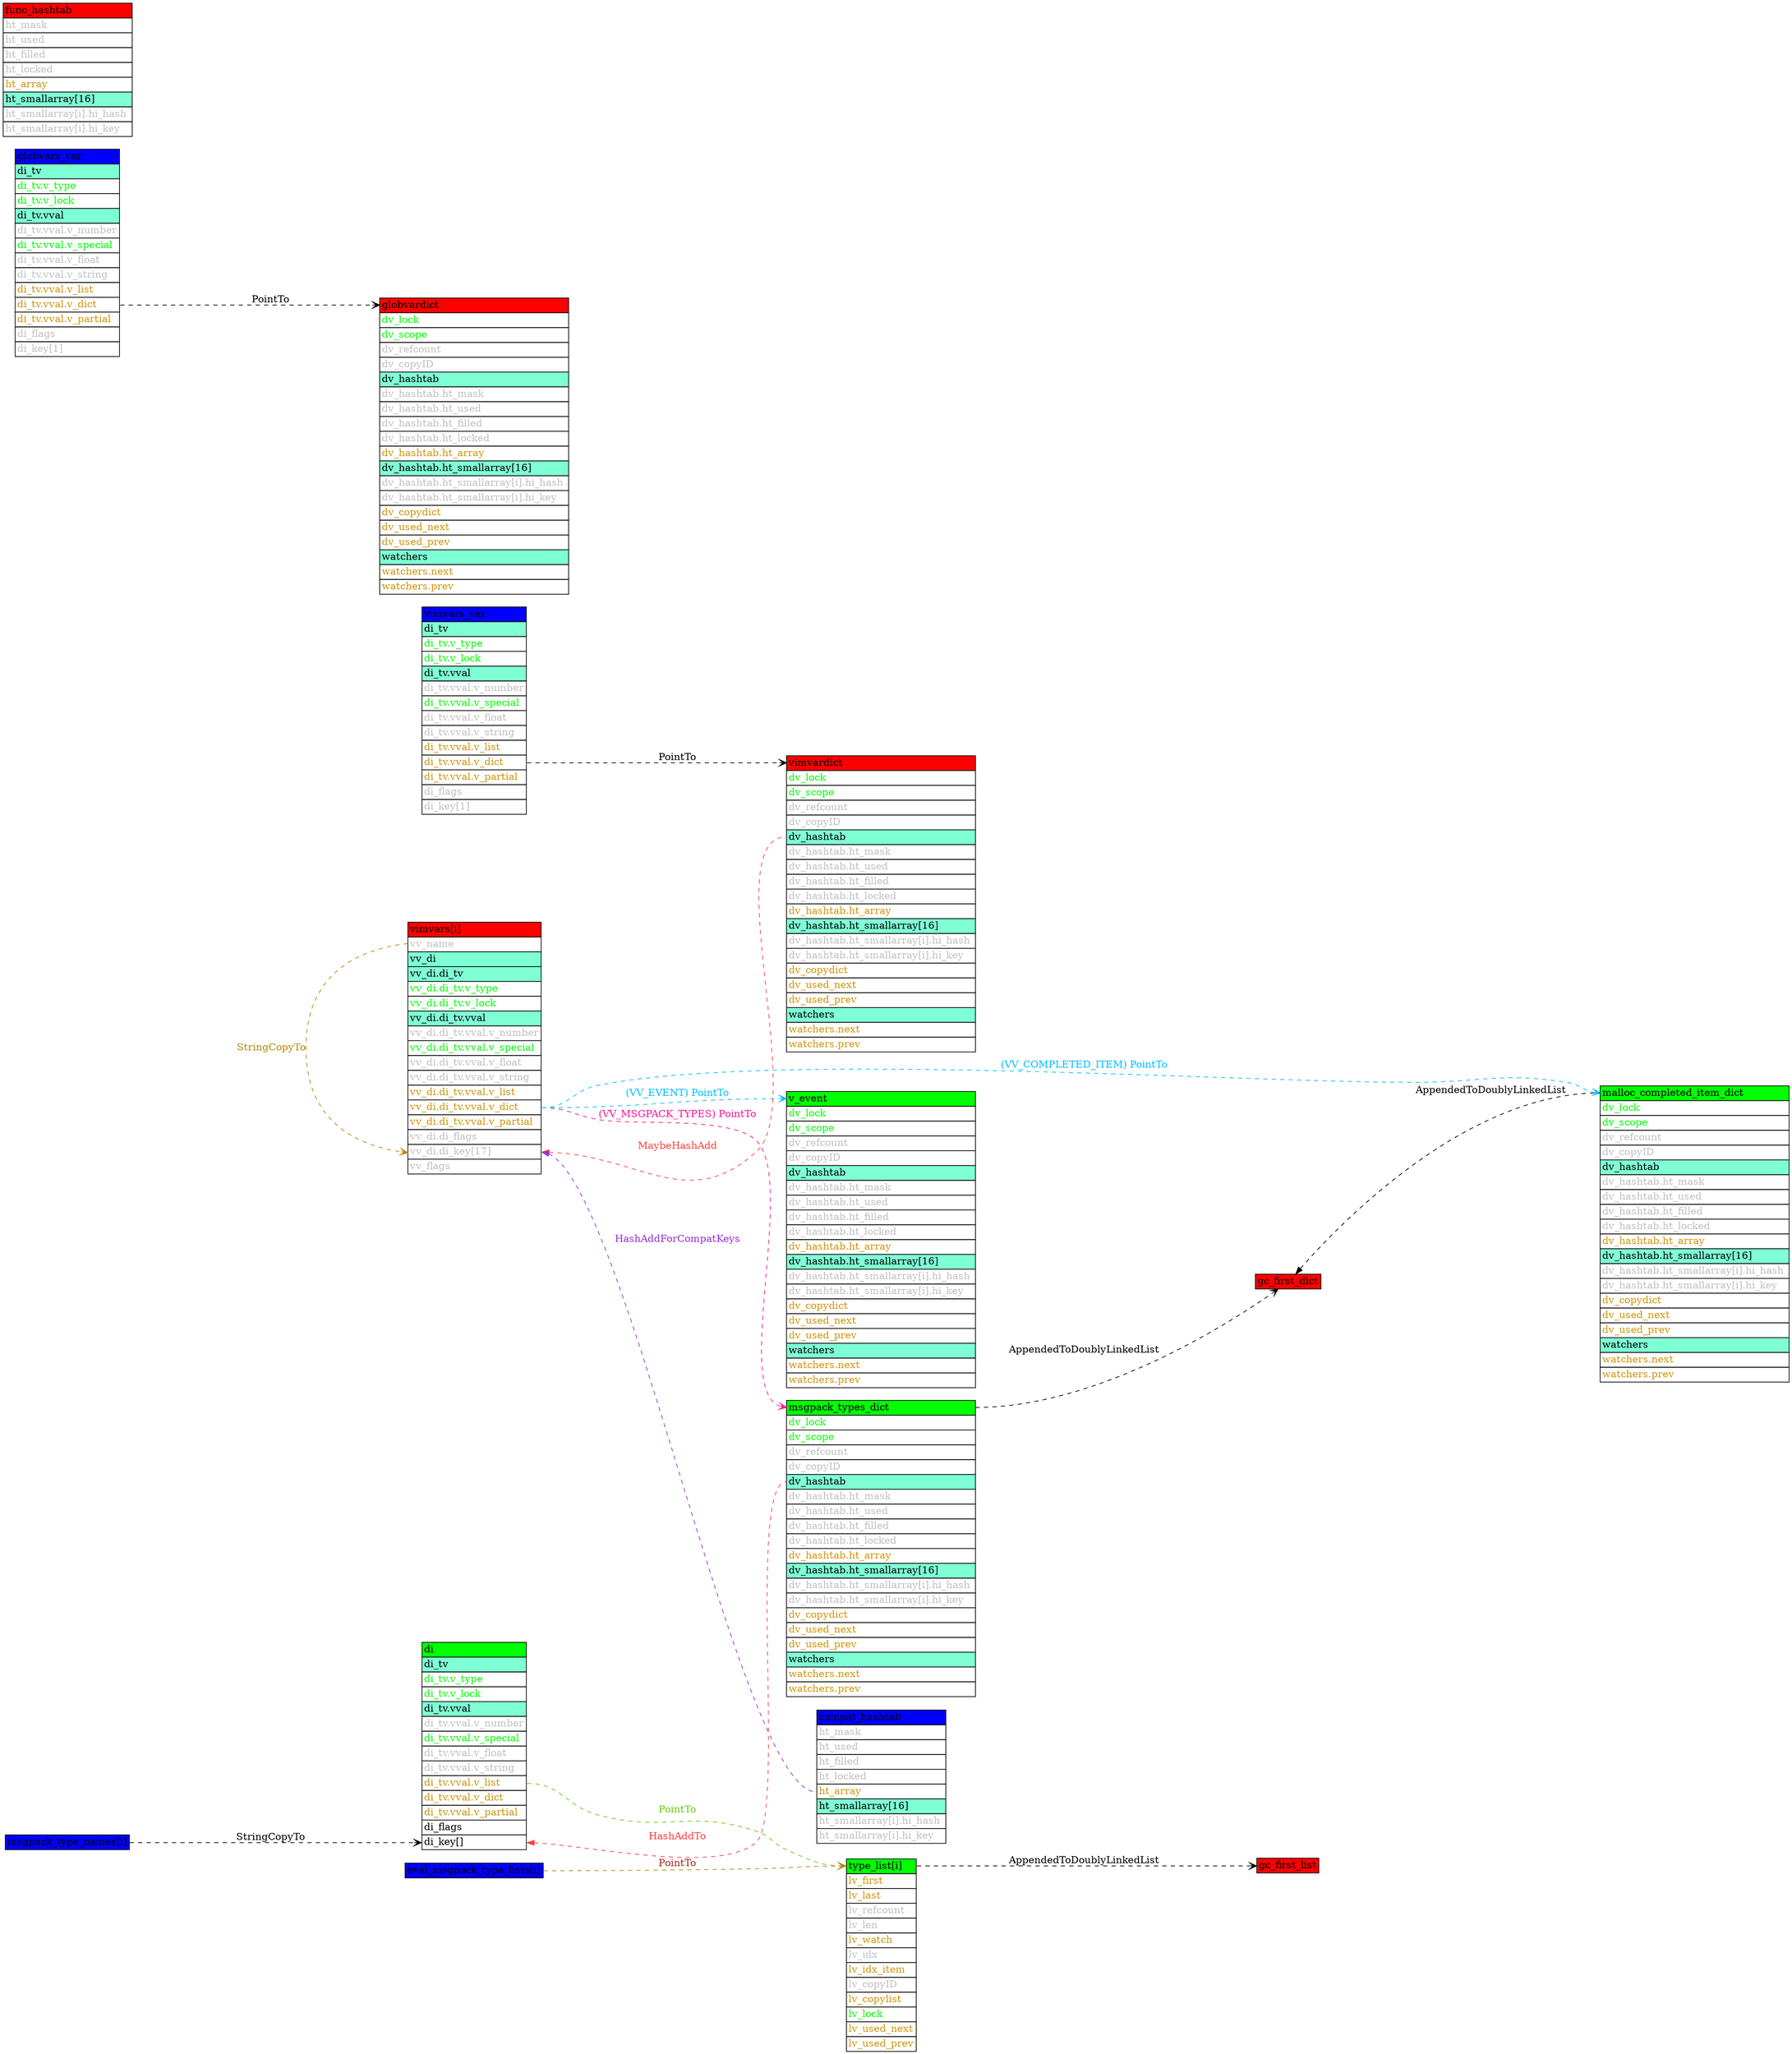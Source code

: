 digraph "GlobalVariables"
{
    /* global attributes */
    fontname="Helvetica"
    fontsize="10"
    rankdir="LR"
    ranksep="1.0 equally"
    /* edge attributes */
    edge [labelfontname="Helvetica", labelfontsize="10", arrowhead="open", style="dashed", color=black];
    /* node attributes */
    node [color="black", fillcolor="white", style="filled", fontcolor="black", shape=none, width=0, height=0, margin=0];

    # global variable
    vimvars [label=<
    <TABLE BORDER="0" CELLBORDER="1" CELLSPACING="0">
        <TR><TD ALIGN="LEFT" PORT="f0" TITLE="vimvar" HREF="" BGCOLOR="red"><FONT COLOR="black">vimvars[i]</FONT></TD></TR>
        <TR><TD ALIGN="LEFT" PORT="f1" TITLE="char *" HREF=""><FONT COLOR="gray">vv_name</FONT></TD></TR>
        <TR><TD ALIGN="LEFT" PORT="f2" TITLE="vimvar_anonymous" HREF="" BGCOLOR="aquamarine"><FONT COLOR="black">vv_di</FONT></TD></TR>
        <TR><TD ALIGN="LEFT" PORT="f3" TITLE="typval_T" HREF="" BGCOLOR="aquamarine"><FONT COLOR="black">vv_di.di_tv</FONT></TD></TR>
        <TR><TD ALIGN="LEFT" PORT="f4" TITLE="VarType" HREF=""><FONT COLOR="green">vv_di.di_tv.v_type</FONT></TD></TR>
        <TR><TD ALIGN="LEFT" PORT="f5" TITLE="VarLockStatus" HREF=""><FONT COLOR="green">vv_di.di_tv.v_lock</FONT></TD></TR>
        <TR><TD ALIGN="LEFT" PORT="f6" TITLE="typval_vval_union" HREF="" BGCOLOR="aquamarine"><FONT COLOR="black">vv_di.di_tv.vval</FONT></TD></TR>
        <TR><TD ALIGN="LEFT" PORT="f7" TITLE="int" HREF=""><FONT COLOR="gray">vv_di.di_tv.vval.v_number</FONT></TD></TR>
        <TR><TD ALIGN="LEFT" PORT="f8" TITLE="SpecialVarValue" HREF=""><FONT COLOR="green">vv_di.di_tv.vval.v_special</FONT></TD></TR>
        <TR><TD ALIGN="LEFT" PORT="f9" TITLE="double" HREF=""><FONT COLOR="gray">vv_di.di_tv.vval.v_float</FONT></TD></TR>
        <TR><TD ALIGN="LEFT" PORT="f10" TITLE="char_u *" HREF=""><FONT COLOR="gray">vv_di.di_tv.vval.v_string</FONT></TD></TR>
        <TR><TD ALIGN="LEFT" PORT="f11" TITLE="list_T *" HREF=""><FONT COLOR="darkgoldenrod3">vv_di.di_tv.vval.v_list</FONT></TD></TR>
        <TR><TD ALIGN="LEFT" PORT="f12" TITLE="dict_T *" HREF=""><FONT COLOR="darkgoldenrod3">vv_di.di_tv.vval.v_dict</FONT></TD></TR>
        <TR><TD ALIGN="LEFT" PORT="f13" TITLE="partial_T *" HREF=""><FONT COLOR="darkgoldenrod3">vv_di.di_tv.vval.v_partial</FONT></TD></TR>
        <TR><TD ALIGN="LEFT" PORT="f14" TITLE="uint8_t" HREF=""><FONT COLOR="gray">vv_di.di_flags</FONT></TD></TR>
        <TR><TD ALIGN="LEFT" PORT="f15" TITLE="char_u" HREF=""><FONT COLOR="gray">vv_di.di_key[17]</FONT></TD></TR>
        <TR><TD ALIGN="LEFT" PORT="f16" TITLE="char" HREF=""><FONT COLOR="gray">vv_flags</FONT></TD></TR>
    </TABLE>>];
    // relationship
    vimvars:f1 -> vimvars:f15 [label=<<FONT COLOR="darkgoldenrod">StringCopyTo</FONT>>, color="darkgoldenrod"];
    vimvars:f15 -> vimvardict:f5 [label=<<FONT COLOR="brown1">MaybeHashAdd</FONT>>, color="brown1", dir="back"];
    vimvars:f15 -> compat_hashtab:f5 [label=<<FONT COLOR="darkorchid3">HashAddForCompatKeys</FONT>>, color="darkorchid3", dir="back"];
    vimvars:f12 -> malloc_msgpack_types_dict:f0 [label=<<FONT COLOR="deeppink">(VV_MSGPACK_TYPES) PointTo</FONT>>, color="deeppink"];
    vimvars:f12 -> malloc_completed_item_dict:f0 [label=<<FONT COLOR="deepskyblue">(VV_COMPLETED_ITEM) PointTo</FONT>>, color="deepskyblue"];
    vimvars:f12 -> malloc_v_event:f0 [label=<<FONT COLOR="deepskyblue">(VV_EVENT) PointTo</FONT>>, color="deepskyblue"];

    # global variable
    globvardict [label=<
    <TABLE BORDER="0" CELLBORDER="1" CELLSPACING="0">
        <TR><TD ALIGN="LEFT" PORT="f0" TITLE="dict_T" HREF="" BGCOLOR="red"><FONT COLOR="black">globvardict</FONT></TD></TR>
        <TR><TD ALIGN="LEFT" PORT="f1" TITLE="VarLockStatus" HREF=""><FONT COLOR="green">dv_lock</FONT></TD></TR>
        <TR><TD ALIGN="LEFT" PORT="f2" TITLE="ScopeType" HREF=""><FONT COLOR="green">dv_scope</FONT></TD></TR>
        <TR><TD ALIGN="LEFT" PORT="f3" TITLE="int" HREF=""><FONT COLOR="gray">dv_refcount</FONT></TD></TR>
        <TR><TD ALIGN="LEFT" PORT="f4" TITLE="int" HREF=""><FONT COLOR="gray">dv_copyID</FONT></TD></TR>
        <TR><TD ALIGN="LEFT" PORT="f5" TITLE="hashtab_T" HREF="" BGCOLOR="aquamarine"><FONT COLOR="black">dv_hashtab</FONT></TD></TR>
        <TR><TD ALIGN="LEFT" PORT="f6" TITLE="size_t" HREF=""><FONT COLOR="gray">dv_hashtab.ht_mask</FONT></TD></TR>
        <TR><TD ALIGN="LEFT" PORT="f7" TITLE="size_t" HREF=""><FONT COLOR="gray">dv_hashtab.ht_used</FONT></TD></TR>
        <TR><TD ALIGN="LEFT" PORT="f8" TITLE="size_t" HREF=""><FONT COLOR="gray">dv_hashtab.ht_filled</FONT></TD></TR>
        <TR><TD ALIGN="LEFT" PORT="f9" TITLE="int" HREF=""><FONT COLOR="gray">dv_hashtab.ht_locked</FONT></TD></TR>
        <TR><TD ALIGN="LEFT" PORT="f10" TITLE="hashitem_T *" HREF=""><FONT COLOR="darkgoldenrod3">dv_hashtab.ht_array</FONT></TD></TR>
        <TR><TD ALIGN="LEFT" PORT="f11" TITLE="hashitem_T" HREF="" BGCOLOR="aquamarine"><FONT COLOR="black">dv_hashtab.ht_smallarray[16]</FONT></TD></TR>
        <TR><TD ALIGN="LEFT" PORT="f12" TITLE="size_t" HREF=""><FONT COLOR="gray">dv_hashtab.ht_smallarray[i].hi_hash </FONT></TD></TR>
        <TR><TD ALIGN="LEFT" PORT="f13" TITLE="char_u *" HREF=""><FONT COLOR="gray">dv_hashtab.ht_smallarray[i].hi_key</FONT></TD></TR>
        <TR><TD ALIGN="LEFT" PORT="f14" TITLE="dict_T *" HREF=""><FONT COLOR="darkgoldenrod3">dv_copydict</FONT></TD></TR>
        <TR><TD ALIGN="LEFT" PORT="f15" TITLE="dict_T *" HREF=""><FONT COLOR="darkgoldenrod3">dv_used_next</FONT></TD></TR>
        <TR><TD ALIGN="LEFT" PORT="f16" TITLE="dict_T *" HREF=""><FONT COLOR="darkgoldenrod3">dv_used_prev</FONT></TD></TR>
        <TR><TD ALIGN="LEFT" PORT="f17" TITLE="QUEUE" HREF="" BGCOLOR="aquamarine"><FONT COLOR="black">watchers</FONT></TD></TR>
        <TR><TD ALIGN="LEFT" PORT="f18" TITLE="QUEUE *" HREF=""><FONT COLOR="darkgoldenrod3">watchers.next</FONT></TD></TR>
        <TR><TD ALIGN="LEFT" PORT="f19" TITLE="QUEUE *" HREF=""><FONT COLOR="darkgoldenrod3">watchers.prev</FONT></TD></TR>
    </TABLE>>];

     # global variable
    vimvardict [label=<
    <TABLE BORDER="0" CELLBORDER="1" CELLSPACING="0">
        <TR><TD ALIGN="LEFT" PORT="f0" TITLE="dict_T" HREF="" BGCOLOR="red"><FONT COLOR="black">vimvardict</FONT></TD></TR>
        <TR><TD ALIGN="LEFT" PORT="f1" TITLE="VarLockStatus" HREF=""><FONT COLOR="green">dv_lock</FONT></TD></TR>
        <TR><TD ALIGN="LEFT" PORT="f2" TITLE="ScopeType" HREF=""><FONT COLOR="green">dv_scope</FONT></TD></TR>
        <TR><TD ALIGN="LEFT" PORT="f3" TITLE="int" HREF=""><FONT COLOR="gray">dv_refcount</FONT></TD></TR>
        <TR><TD ALIGN="LEFT" PORT="f4" TITLE="int" HREF=""><FONT COLOR="gray">dv_copyID</FONT></TD></TR>
        <TR><TD ALIGN="LEFT" PORT="f5" TITLE="hashtab_T" HREF="" BGCOLOR="aquamarine"><FONT COLOR="black">dv_hashtab</FONT></TD></TR>
        <TR><TD ALIGN="LEFT" PORT="f6" TITLE="size_t" HREF=""><FONT COLOR="gray">dv_hashtab.ht_mask</FONT></TD></TR>
        <TR><TD ALIGN="LEFT" PORT="f7" TITLE="size_t" HREF=""><FONT COLOR="gray">dv_hashtab.ht_used</FONT></TD></TR>
        <TR><TD ALIGN="LEFT" PORT="f8" TITLE="size_t" HREF=""><FONT COLOR="gray">dv_hashtab.ht_filled</FONT></TD></TR>
        <TR><TD ALIGN="LEFT" PORT="f9" TITLE="int" HREF=""><FONT COLOR="gray">dv_hashtab.ht_locked</FONT></TD></TR>
        <TR><TD ALIGN="LEFT" PORT="f10" TITLE="hashitem_T *" HREF=""><FONT COLOR="darkgoldenrod3">dv_hashtab.ht_array</FONT></TD></TR>
        <TR><TD ALIGN="LEFT" PORT="f11" TITLE="hashitem_T" HREF="" BGCOLOR="aquamarine"><FONT COLOR="black">dv_hashtab.ht_smallarray[16]</FONT></TD></TR>
        <TR><TD ALIGN="LEFT" PORT="f12" TITLE="size_t" HREF=""><FONT COLOR="gray">dv_hashtab.ht_smallarray[i].hi_hash </FONT></TD></TR>
        <TR><TD ALIGN="LEFT" PORT="f13" TITLE="char_u *" HREF=""><FONT COLOR="gray">dv_hashtab.ht_smallarray[i].hi_key</FONT></TD></TR>
        <TR><TD ALIGN="LEFT" PORT="f14" TITLE="dict_T *" HREF=""><FONT COLOR="darkgoldenrod3">dv_copydict</FONT></TD></TR>
        <TR><TD ALIGN="LEFT" PORT="f15" TITLE="dict_T *" HREF=""><FONT COLOR="darkgoldenrod3">dv_used_next</FONT></TD></TR>
        <TR><TD ALIGN="LEFT" PORT="f16" TITLE="dict_T *" HREF=""><FONT COLOR="darkgoldenrod3">dv_used_prev</FONT></TD></TR>
        <TR><TD ALIGN="LEFT" PORT="f17" TITLE="QUEUE" HREF="" BGCOLOR="aquamarine"><FONT COLOR="black">watchers</FONT></TD></TR>
        <TR><TD ALIGN="LEFT" PORT="f18" TITLE="QUEUE *" HREF=""><FONT COLOR="darkgoldenrod3">watchers.next</FONT></TD></TR>
        <TR><TD ALIGN="LEFT" PORT="f19" TITLE="QUEUE *" HREF=""><FONT COLOR="darkgoldenrod3">watchers.prev</FONT></TD></TR>
    </TABLE>>];

    # global static variable
    globvars_var [label=<
    <TABLE BORDER="0" CELLBORDER="1" CELLSPACING="0">
        <TR><TD ALIGN="LEFT" PORT="f0" TITLE="ScopeDictDictItem" HREF="" BGCOLOR="blue"><FONT COLOR="black">globvars_var</FONT></TD></TR>
        <TR><TD ALIGN="LEFT" PORT="f1" TITLE="typval_T" HREF="" BGCOLOR="aquamarine"><FONT COLOR="black">di_tv</FONT></TD></TR>
        <TR><TD ALIGN="LEFT" PORT="f2" TITLE="VarType" HREF=""><FONT COLOR="green">di_tv.v_type</FONT></TD></TR>
        <TR><TD ALIGN="LEFT" PORT="f3" TITLE="VarLockStatus" HREF=""><FONT COLOR="green">di_tv.v_lock</FONT></TD></TR>
        <TR><TD ALIGN="LEFT" PORT="f4" TITLE="typval_vval_union" HREF="" BGCOLOR="aquamarine"><FONT COLOR="black">di_tv.vval</FONT></TD></TR>
        <TR><TD ALIGN="LEFT" PORT="f5" TITLE="int" HREF=""><FONT COLOR="gray">di_tv.vval.v_number</FONT></TD></TR>
        <TR><TD ALIGN="LEFT" PORT="f6" TITLE="SpecialVarValue" HREF=""><FONT COLOR="green">di_tv.vval.v_special</FONT></TD></TR>
        <TR><TD ALIGN="LEFT" PORT="f7" TITLE="double" HREF=""><FONT COLOR="gray">di_tv.vval.v_float</FONT></TD></TR>
        <TR><TD ALIGN="LEFT" PORT="f8" TITLE="char_u *" HREF=""><FONT COLOR="gray">di_tv.vval.v_string</FONT></TD></TR>
        <TR><TD ALIGN="LEFT" PORT="f9" TITLE="list_T *" HREF=""><FONT COLOR="darkgoldenrod3">di_tv.vval.v_list</FONT></TD></TR>
        <TR><TD ALIGN="LEFT" PORT="f10" TITLE="dict_T *" HREF=""><FONT COLOR="darkgoldenrod3">di_tv.vval.v_dict</FONT></TD></TR>
        <TR><TD ALIGN="LEFT" PORT="f22" TITLE="partial_T *" HREF=""><FONT COLOR="darkgoldenrod3">di_tv.vval.v_partial</FONT></TD></TR>
        <TR><TD ALIGN="LEFT" PORT="f12" TITLE="uint8_t" HREF=""><FONT COLOR="gray">di_flags</FONT></TD></TR>
        <TR><TD ALIGN="LEFT" PORT="f13" TITLE="char_u" HREF=""><FONT COLOR="gray">di_key[1]</FONT></TD></TR>
    </TABLE>>];
    // relationship
    globvars_var:f10 -> globvardict:f0 [label="PointTo"];

    # global static variable
    vimvars_var [label=<
    <TABLE BORDER="0" CELLBORDER="1" CELLSPACING="0">
        <TR><TD ALIGN="LEFT" PORT="f0" TITLE="ScopeDictDictItem" HREF="" BGCOLOR="blue"><FONT COLOR="black">vimvars_var</FONT></TD></TR>
        <TR><TD ALIGN="LEFT" PORT="f1" TITLE="typval_T" HREF="" BGCOLOR="aquamarine"><FONT COLOR="black">di_tv</FONT></TD></TR>
        <TR><TD ALIGN="LEFT" PORT="f2" TITLE="VarType" HREF=""><FONT COLOR="green">di_tv.v_type</FONT></TD></TR>
        <TR><TD ALIGN="LEFT" PORT="f3" TITLE="VarLockStatus" HREF=""><FONT COLOR="green">di_tv.v_lock</FONT></TD></TR>
        <TR><TD ALIGN="LEFT" PORT="f4" TITLE="typval_vval_union" HREF="" BGCOLOR="aquamarine"><FONT COLOR="black">di_tv.vval</FONT></TD></TR>
        <TR><TD ALIGN="LEFT" PORT="f5" TITLE="int" HREF=""><FONT COLOR="gray">di_tv.vval.v_number</FONT></TD></TR>
        <TR><TD ALIGN="LEFT" PORT="f6" TITLE="SpecialVarValue" HREF=""><FONT COLOR="green">di_tv.vval.v_special</FONT></TD></TR>
        <TR><TD ALIGN="LEFT" PORT="f7" TITLE="double" HREF=""><FONT COLOR="gray">di_tv.vval.v_float</FONT></TD></TR>
        <TR><TD ALIGN="LEFT" PORT="f8" TITLE="char_u *" HREF=""><FONT COLOR="gray">di_tv.vval.v_string</FONT></TD></TR>
        <TR><TD ALIGN="LEFT" PORT="f9" TITLE="list_T *" HREF=""><FONT COLOR="darkgoldenrod3">di_tv.vval.v_list</FONT></TD></TR>
        <TR><TD ALIGN="LEFT" PORT="f10" TITLE="dict_T *" HREF=""><FONT COLOR="darkgoldenrod3">di_tv.vval.v_dict</FONT></TD></TR>
        <TR><TD ALIGN="LEFT" PORT="f22" TITLE="partial_T *" HREF=""><FONT COLOR="darkgoldenrod3">di_tv.vval.v_partial</FONT></TD></TR>
        <TR><TD ALIGN="LEFT" PORT="f12" TITLE="uint8_t" HREF=""><FONT COLOR="gray">di_flags</FONT></TD></TR>
        <TR><TD ALIGN="LEFT" PORT="f13" TITLE="char_u" HREF=""><FONT COLOR="gray">di_key[1]</FONT></TD></TR>
    </TABLE>>];
    // relationship
    vimvars_var:f10 -> vimvardict:f0 [label="PointTo"];

    # global static variable
    compat_hashtab [label=<
    <TABLE BORDER="0" CELLBORDER="1" CELLSPACING="0">
        <TR><TD ALIGN="LEFT" PORT="f0" TITLE="hashtab_T" HREF="" BGCOLOR="blue"><FONT COLOR="black">compat_hashtab</FONT></TD></TR>
        <TR><TD ALIGN="LEFT" PORT="f1" TITLE="size_t" HREF=""><FONT COLOR="gray">ht_mask</FONT></TD></TR>
        <TR><TD ALIGN="LEFT" PORT="f2" TITLE="size_t" HREF=""><FONT COLOR="gray">ht_used</FONT></TD></TR>
        <TR><TD ALIGN="LEFT" PORT="f3" TITLE="size_t" HREF=""><FONT COLOR="gray">ht_filled</FONT></TD></TR>
        <TR><TD ALIGN="LEFT" PORT="f4" TITLE="int" HREF=""><FONT COLOR="gray">ht_locked</FONT></TD></TR>
        <TR><TD ALIGN="LEFT" PORT="f5" TITLE="hashitem_T *" HREF=""><FONT COLOR="darkgoldenrod3">ht_array</FONT></TD></TR>
        <TR><TD ALIGN="LEFT" PORT="f6" TITLE="hashitem_T" HREF="" BGCOLOR="aquamarine"><FONT COLOR="black">ht_smallarray[16]</FONT></TD></TR>
        <TR><TD ALIGN="LEFT" PORT="f7" TITLE="size_t" HREF=""><FONT COLOR="gray">ht_smallarray[i].hi_hash </FONT></TD></TR>
        <TR><TD ALIGN="LEFT" PORT="f8" TITLE="char_u *" HREF=""><FONT COLOR="gray">ht_smallarray[i].hi_key</FONT></TD></TR>
    </TABLE>>];

    # global variable
    func_hashtab [label=<
    <TABLE BORDER="0" CELLBORDER="1" CELLSPACING="0">
        <TR><TD ALIGN="LEFT" PORT="f0" TITLE="hashtab_T" HREF="" BGCOLOR="red"><FONT COLOR="black">func_hashtab</FONT></TD></TR>
        <TR><TD ALIGN="LEFT" PORT="f1" TITLE="size_t" HREF=""><FONT COLOR="gray">ht_mask</FONT></TD></TR>
        <TR><TD ALIGN="LEFT" PORT="f2" TITLE="size_t" HREF=""><FONT COLOR="gray">ht_used</FONT></TD></TR>
        <TR><TD ALIGN="LEFT" PORT="f3" TITLE="size_t" HREF=""><FONT COLOR="gray">ht_filled</FONT></TD></TR>
        <TR><TD ALIGN="LEFT" PORT="f4" TITLE="int" HREF=""><FONT COLOR="gray">ht_locked</FONT></TD></TR>
        <TR><TD ALIGN="LEFT" PORT="f5" TITLE="hashitem_T *" HREF=""><FONT COLOR="darkgoldenrod3">ht_array</FONT></TD></TR>
        <TR><TD ALIGN="LEFT" PORT="f6" TITLE="hashitem_T" HREF="" BGCOLOR="aquamarine"><FONT COLOR="black">ht_smallarray[16]</FONT></TD></TR>
        <TR><TD ALIGN="LEFT" PORT="f7" TITLE="size_t" HREF=""><FONT COLOR="gray">ht_smallarray[i].hi_hash </FONT></TD></TR>
        <TR><TD ALIGN="LEFT" PORT="f8" TITLE="char_u *" HREF=""><FONT COLOR="gray">ht_smallarray[i].hi_key</FONT></TD></TR>
    </TABLE>>];

    # malloc variable
    malloc_completed_item_dict [label=<
    <TABLE BORDER="0" CELLBORDER="1" CELLSPACING="0">
        <TR><TD ALIGN="LEFT" PORT="f0" TITLE="dict_T" HREF="" BGCOLOR="green"><FONT COLOR="black">malloc_completed_item_dict</FONT></TD></TR>
        <TR><TD ALIGN="LEFT" PORT="f1" TITLE="VarLockStatus" HREF=""><FONT COLOR="green">dv_lock</FONT></TD></TR>
        <TR><TD ALIGN="LEFT" PORT="f2" TITLE="ScopeType" HREF=""><FONT COLOR="green">dv_scope</FONT></TD></TR>
        <TR><TD ALIGN="LEFT" PORT="f3" TITLE="int" HREF=""><FONT COLOR="gray">dv_refcount</FONT></TD></TR>
        <TR><TD ALIGN="LEFT" PORT="f4" TITLE="int" HREF=""><FONT COLOR="gray">dv_copyID</FONT></TD></TR>
        <TR><TD ALIGN="LEFT" PORT="f5" TITLE="hashtab_T" HREF="" BGCOLOR="aquamarine"><FONT COLOR="black">dv_hashtab</FONT></TD></TR>
        <TR><TD ALIGN="LEFT" PORT="f6" TITLE="size_t" HREF=""><FONT COLOR="gray">dv_hashtab.ht_mask</FONT></TD></TR>
        <TR><TD ALIGN="LEFT" PORT="f7" TITLE="size_t" HREF=""><FONT COLOR="gray">dv_hashtab.ht_used</FONT></TD></TR>
        <TR><TD ALIGN="LEFT" PORT="f8" TITLE="size_t" HREF=""><FONT COLOR="gray">dv_hashtab.ht_filled</FONT></TD></TR>
        <TR><TD ALIGN="LEFT" PORT="f9" TITLE="int" HREF=""><FONT COLOR="gray">dv_hashtab.ht_locked</FONT></TD></TR>
        <TR><TD ALIGN="LEFT" PORT="f10" TITLE="hashitem_T *" HREF=""><FONT COLOR="darkgoldenrod3">dv_hashtab.ht_array</FONT></TD></TR>
        <TR><TD ALIGN="LEFT" PORT="f11" TITLE="hashitem_T" HREF="" BGCOLOR="aquamarine"><FONT COLOR="black">dv_hashtab.ht_smallarray[16]</FONT></TD></TR>
        <TR><TD ALIGN="LEFT" PORT="f12" TITLE="size_t" HREF=""><FONT COLOR="gray">dv_hashtab.ht_smallarray[i].hi_hash </FONT></TD></TR>
        <TR><TD ALIGN="LEFT" PORT="f13" TITLE="char_u *" HREF=""><FONT COLOR="gray">dv_hashtab.ht_smallarray[i].hi_key</FONT></TD></TR>
        <TR><TD ALIGN="LEFT" PORT="f14" TITLE="dict_T *" HREF=""><FONT COLOR="darkgoldenrod3">dv_copydict</FONT></TD></TR>
        <TR><TD ALIGN="LEFT" PORT="f15" TITLE="dict_T *" HREF=""><FONT COLOR="darkgoldenrod3">dv_used_next</FONT></TD></TR>
        <TR><TD ALIGN="LEFT" PORT="f16" TITLE="dict_T *" HREF=""><FONT COLOR="darkgoldenrod3">dv_used_prev</FONT></TD></TR>
        <TR><TD ALIGN="LEFT" PORT="f17" TITLE="QUEUE" HREF="" BGCOLOR="aquamarine"><FONT COLOR="black">watchers</FONT></TD></TR>
        <TR><TD ALIGN="LEFT" PORT="f18" TITLE="QUEUE *" HREF=""><FONT COLOR="darkgoldenrod3">watchers.next</FONT></TD></TR>
        <TR><TD ALIGN="LEFT" PORT="f19" TITLE="QUEUE *" HREF=""><FONT COLOR="darkgoldenrod3">watchers.prev</FONT></TD></TR>
    </TABLE>>];

    # malloc variable
    malloc_v_event [label=<
    <TABLE BORDER="0" CELLBORDER="1" CELLSPACING="0">
        <TR><TD ALIGN="LEFT" PORT="f0" TITLE="dict_T" HREF="" BGCOLOR="green"><FONT COLOR="black">v_event</FONT></TD></TR>
        <TR><TD ALIGN="LEFT" PORT="f1" TITLE="VarLockStatus" HREF=""><FONT COLOR="green">dv_lock</FONT></TD></TR>
        <TR><TD ALIGN="LEFT" PORT="f2" TITLE="ScopeType" HREF=""><FONT COLOR="green">dv_scope</FONT></TD></TR>
        <TR><TD ALIGN="LEFT" PORT="f3" TITLE="int" HREF=""><FONT COLOR="gray">dv_refcount</FONT></TD></TR>
        <TR><TD ALIGN="LEFT" PORT="f4" TITLE="int" HREF=""><FONT COLOR="gray">dv_copyID</FONT></TD></TR>
        <TR><TD ALIGN="LEFT" PORT="f5" TITLE="hashtab_T" HREF="" BGCOLOR="aquamarine"><FONT COLOR="black">dv_hashtab</FONT></TD></TR>
        <TR><TD ALIGN="LEFT" PORT="f6" TITLE="size_t" HREF=""><FONT COLOR="gray">dv_hashtab.ht_mask</FONT></TD></TR>
        <TR><TD ALIGN="LEFT" PORT="f7" TITLE="size_t" HREF=""><FONT COLOR="gray">dv_hashtab.ht_used</FONT></TD></TR>
        <TR><TD ALIGN="LEFT" PORT="f8" TITLE="size_t" HREF=""><FONT COLOR="gray">dv_hashtab.ht_filled</FONT></TD></TR>
        <TR><TD ALIGN="LEFT" PORT="f9" TITLE="int" HREF=""><FONT COLOR="gray">dv_hashtab.ht_locked</FONT></TD></TR>
        <TR><TD ALIGN="LEFT" PORT="f10" TITLE="hashitem_T *" HREF=""><FONT COLOR="darkgoldenrod3">dv_hashtab.ht_array</FONT></TD></TR>
        <TR><TD ALIGN="LEFT" PORT="f11" TITLE="hashitem_T" HREF="" BGCOLOR="aquamarine"><FONT COLOR="black">dv_hashtab.ht_smallarray[16]</FONT></TD></TR>
        <TR><TD ALIGN="LEFT" PORT="f12" TITLE="size_t" HREF=""><FONT COLOR="gray">dv_hashtab.ht_smallarray[i].hi_hash </FONT></TD></TR>
        <TR><TD ALIGN="LEFT" PORT="f13" TITLE="char_u *" HREF=""><FONT COLOR="gray">dv_hashtab.ht_smallarray[i].hi_key</FONT></TD></TR>
        <TR><TD ALIGN="LEFT" PORT="f14" TITLE="dict_T *" HREF=""><FONT COLOR="darkgoldenrod3">dv_copydict</FONT></TD></TR>
        <TR><TD ALIGN="LEFT" PORT="f15" TITLE="dict_T *" HREF=""><FONT COLOR="darkgoldenrod3">dv_used_next</FONT></TD></TR>
        <TR><TD ALIGN="LEFT" PORT="f16" TITLE="dict_T *" HREF=""><FONT COLOR="darkgoldenrod3">dv_used_prev</FONT></TD></TR>
        <TR><TD ALIGN="LEFT" PORT="f17" TITLE="QUEUE" HREF="" BGCOLOR="aquamarine"><FONT COLOR="black">watchers</FONT></TD></TR>
        <TR><TD ALIGN="LEFT" PORT="f18" TITLE="QUEUE *" HREF=""><FONT COLOR="darkgoldenrod3">watchers.next</FONT></TD></TR>
        <TR><TD ALIGN="LEFT" PORT="f19" TITLE="QUEUE *" HREF=""><FONT COLOR="darkgoldenrod3">watchers.prev</FONT></TD></TR>
    </TABLE>>];

    # malloc variable
    malloc_msgpack_types_dict [label=<
    <TABLE BORDER="0" CELLBORDER="1" CELLSPACING="0">
        <TR><TD ALIGN="LEFT" PORT="f0" TITLE="dict_T" HREF="" BGCOLOR="green"><FONT COLOR="black">msgpack_types_dict</FONT></TD></TR>
        <TR><TD ALIGN="LEFT" PORT="f1" TITLE="VarLockStatus" HREF=""><FONT COLOR="green">dv_lock</FONT></TD></TR>
        <TR><TD ALIGN="LEFT" PORT="f2" TITLE="ScopeType" HREF=""><FONT COLOR="green">dv_scope</FONT></TD></TR>
        <TR><TD ALIGN="LEFT" PORT="f3" TITLE="int" HREF=""><FONT COLOR="gray">dv_refcount</FONT></TD></TR>
        <TR><TD ALIGN="LEFT" PORT="f4" TITLE="int" HREF=""><FONT COLOR="gray">dv_copyID</FONT></TD></TR>
        <TR><TD ALIGN="LEFT" PORT="f5" TITLE="hashtab_T" HREF="" BGCOLOR="aquamarine"><FONT COLOR="black">dv_hashtab</FONT></TD></TR>
        <TR><TD ALIGN="LEFT" PORT="f6" TITLE="size_t" HREF=""><FONT COLOR="gray">dv_hashtab.ht_mask</FONT></TD></TR>
        <TR><TD ALIGN="LEFT" PORT="f7" TITLE="size_t" HREF=""><FONT COLOR="gray">dv_hashtab.ht_used</FONT></TD></TR>
        <TR><TD ALIGN="LEFT" PORT="f8" TITLE="size_t" HREF=""><FONT COLOR="gray">dv_hashtab.ht_filled</FONT></TD></TR>
        <TR><TD ALIGN="LEFT" PORT="f9" TITLE="int" HREF=""><FONT COLOR="gray">dv_hashtab.ht_locked</FONT></TD></TR>
        <TR><TD ALIGN="LEFT" PORT="f10" TITLE="hashitem_T *" HREF=""><FONT COLOR="darkgoldenrod3">dv_hashtab.ht_array</FONT></TD></TR>
        <TR><TD ALIGN="LEFT" PORT="f11" TITLE="hashitem_T" HREF="" BGCOLOR="aquamarine"><FONT COLOR="black">dv_hashtab.ht_smallarray[16]</FONT></TD></TR>
        <TR><TD ALIGN="LEFT" PORT="f12" TITLE="size_t" HREF=""><FONT COLOR="gray">dv_hashtab.ht_smallarray[i].hi_hash </FONT></TD></TR>
        <TR><TD ALIGN="LEFT" PORT="f13" TITLE="char_u *" HREF=""><FONT COLOR="gray">dv_hashtab.ht_smallarray[i].hi_key</FONT></TD></TR>
        <TR><TD ALIGN="LEFT" PORT="f14" TITLE="dict_T *" HREF=""><FONT COLOR="darkgoldenrod3">dv_copydict</FONT></TD></TR>
        <TR><TD ALIGN="LEFT" PORT="f15" TITLE="dict_T *" HREF=""><FONT COLOR="darkgoldenrod3">dv_used_next</FONT></TD></TR>
        <TR><TD ALIGN="LEFT" PORT="f16" TITLE="dict_T *" HREF=""><FONT COLOR="darkgoldenrod3">dv_used_prev</FONT></TD></TR>
        <TR><TD ALIGN="LEFT" PORT="f17" TITLE="QUEUE" HREF="" BGCOLOR="aquamarine"><FONT COLOR="black">watchers</FONT></TD></TR>
        <TR><TD ALIGN="LEFT" PORT="f18" TITLE="QUEUE *" HREF=""><FONT COLOR="darkgoldenrod3">watchers.next</FONT></TD></TR>
        <TR><TD ALIGN="LEFT" PORT="f19" TITLE="QUEUE *" HREF=""><FONT COLOR="darkgoldenrod3">watchers.prev</FONT></TD></TR>
    </TABLE>>];

    # malloc variable
    malloc_type_list [label=<
    <TABLE BORDER="0" CELLBORDER="1" CELLSPACING="0">
        <TR><TD ALIGN="LEFT" PORT="f0" TITLE="list_T" HREF="" BGCOLOR="green"><FONT COLOR="black">type_list[i]</FONT></TD></TR>
        <TR><TD ALIGN="LEFT" PORT="f1" TITLE="listitem_T *" HREF=""><FONT COLOR="darkgoldenrod3">lv_first</FONT></TD></TR>
        <TR><TD ALIGN="LEFT" PORT="f2" TITLE="listitem_T *" HREF=""><FONT COLOR="darkgoldenrod3">lv_last</FONT></TD></TR>
        <TR><TD ALIGN="LEFT" PORT="f3" TITLE="int" HREF=""><FONT COLOR="gray">lv_refcount</FONT></TD></TR>
        <TR><TD ALIGN="LEFT" PORT="f4" TITLE="int" HREF=""><FONT COLOR="gray">lv_len</FONT></TD></TR>
        <TR><TD ALIGN="LEFT" PORT="f5" TITLE="listwatch_T *" HREF=""><FONT COLOR="darkgoldenrod3">lv_watch</FONT></TD></TR>
        <TR><TD ALIGN="LEFT" PORT="f6" TITLE="int" HREF=""><FONT COLOR="gray">lv_idx</FONT></TD></TR>
        <TR><TD ALIGN="LEFT" PORT="f7" TITLE="listitem_T *" HREF=""><FONT COLOR="darkgoldenrod3">lv_idx_item</FONT></TD></TR>
        <TR><TD ALIGN="LEFT" PORT="f8" TITLE="int" HREF=""><FONT COLOR="gray">lv_copyID</FONT></TD></TR>
        <TR><TD ALIGN="LEFT" PORT="f9" TITLE="list_T *" HREF=""><FONT COLOR="darkgoldenrod3">lv_copylist</FONT></TD></TR>
        <TR><TD ALIGN="LEFT" PORT="f10" TITLE="VarLockStatus" HREF=""><FONT COLOR="green">lv_lock</FONT></TD></TR>
        <TR><TD ALIGN="LEFT" PORT="f11" TITLE="list_T *" HREF=""><FONT COLOR="darkgoldenrod3">lv_used_next</FONT></TD></TR>
        <TR><TD ALIGN="LEFT" PORT="f12" TITLE="list_T *" HREF=""><FONT COLOR="darkgoldenrod3">lv_used_prev</FONT></TD></TR>
    </TABLE>>];

    # malloc variable
    malloc_di [label=<
    <TABLE BORDER="0" CELLBORDER="1" CELLSPACING="0">
        <TR><TD ALIGN="LEFT" PORT="f0" TITLE="dictitem_T" HREF="" BGCOLOR="green"><FONT COLOR="black">di</FONT></TD></TR>
        <TR><TD ALIGN="LEFT" PORT="f1" TITLE="typval_T" HREF="" BGCOLOR="aquamarine"><FONT COLOR="black">di_tv</FONT></TD></TR>
        <TR><TD ALIGN="LEFT" PORT="f2" TITLE="VarType" HREF=""><FONT COLOR="green">di_tv.v_type</FONT></TD></TR>
        <TR><TD ALIGN="LEFT" PORT="f3" TITLE="VarLockStatus" HREF=""><FONT COLOR="green">di_tv.v_lock</FONT></TD></TR>
        <TR><TD ALIGN="LEFT" PORT="f4" TITLE="typval_vval_union" HREF="" BGCOLOR="aquamarine"><FONT COLOR="black">di_tv.vval</FONT></TD></TR>
        <TR><TD ALIGN="LEFT" PORT="f5" TITLE="int" HREF=""><FONT COLOR="gray">di_tv.vval.v_number</FONT></TD></TR>
        <TR><TD ALIGN="LEFT" PORT="f6" TITLE="SpecialVarValue" HREF=""><FONT COLOR="green">di_tv.vval.v_special</FONT></TD></TR>
        <TR><TD ALIGN="LEFT" PORT="f7" TITLE="double" HREF=""><FONT COLOR="gray">di_tv.vval.v_float</FONT></TD></TR>
        <TR><TD ALIGN="LEFT" PORT="f8" TITLE="char_u *" HREF=""><FONT COLOR="gray">di_tv.vval.v_string</FONT></TD></TR>
        <TR><TD ALIGN="LEFT" PORT="f9" TITLE="list_T *" HREF=""><FONT COLOR="darkgoldenrod3">di_tv.vval.v_list</FONT></TD></TR>
        <TR><TD ALIGN="LEFT" PORT="f10" TITLE="dict_T *" HREF=""><FONT COLOR="darkgoldenrod3">di_tv.vval.v_dict</FONT></TD></TR>
        <TR><TD ALIGN="LEFT" PORT="f11" TITLE="partial_T *" HREF=""><FONT COLOR="darkgoldenrod3">di_tv.vval.v_partial</FONT></TD></TR>
        <TR><TD ALIGN="LEFT" PORT="f12" TITLE="uint8_t" HREF="">di_flags</TD></TR>
        <TR><TD ALIGN="LEFT" PORT="f13" TITLE="char_u" HREF="">di_key[]</TD></TR>
    </TABLE>>];
    // relationship
    malloc_di:f9 -> malloc_type_list:f0 [label=<<FONT COLOR="chartreuse3">PointTo</FONT>>, color="chartreuse3"];
    malloc_di:f13 -> malloc_msgpack_types_dict:f5 [label=<<FONT COLOR="brown1">HashAddTo</FONT>>, color="brown1", dir="back"];

    # global static variable
    eval_msgpack_type_lists [label=<
    <TABLE BORDER="0" CELLBORDER="1" CELLSPACING="0">
        <TR><TD PORT="f0" TITLE="list_T *" HREF="" BGCOLOR="blue"><FONT COLOR="black">eval_msgpack_type_lists[i]</FONT></TD></TR>
    </TABLE>>];
    // relationship
    eval_msgpack_type_lists:f0 -> malloc_type_list:f0 [label=<<FONT COLOR="brown">PointTo</FONT>>, color="darkgoldenrod"];

    # global static variable
    msgpack_type_names [label=<
    <TABLE BORDER="0" CELLBORDER="1" CELLSPACING="0">
        <TR><TD PORT="f0" TITLE="char *" HREF="" BGCOLOR="blue"><FONT COLOR="black">msgpack_type_names[i]</FONT></TD></TR>
    </TABLE>>];
    // relationship
    msgpack_type_names:f0 -> malloc_di:f13 [label="StringCopyTo"];

    # global variable
    gc_first_dict [label=<
    <TABLE BORDER="0" CELLBORDER="1" CELLSPACING="0">
        <TR><TD ALIGN="LEFT" PORT="f0" TITLE="dict_T *" HREF="" BGCOLOR="red"><FONT COLOR="black">gc_first_dict</FONT></TD></TR>
    </TABLE>>];
    // relationship
    malloc_msgpack_types_dict:f0 -> gc_first_dict:f0[label="AppendedToDoublyLinkedList"];
    gc_first_dict:f0 -> malloc_completed_item_dict:f0 [label="AppendedToDoublyLinkedList", dir="back"];

    # global variable
    gc_first_list [label=<
    <TABLE BORDER="0" CELLBORDER="1" CELLSPACING="0">
        <TR><TD ALIGN="LEFT" PORT="f0" TITLE="list_T *" HREF="" BGCOLOR="red"><FONT COLOR="black">gc_first_list</FONT></TD></TR>
    </TABLE>>];
    // relationship
    malloc_type_list:f0 -> gc_first_list:f0 [label="AppendedToDoublyLinkedList"];
}
